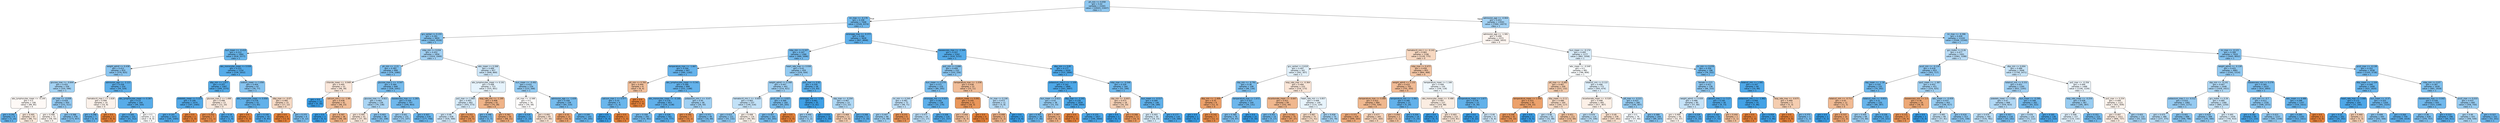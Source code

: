 digraph Tree {
node [shape=box, style="filled, rounded", color="black", fontname="helvetica"] ;
edge [fontname="helvetica"] ;
0 [label="ph_min <= 0.058\ngini = 0.42\nsamples = 21041\nvalue = [10043, 23447]\nclass = 1", fillcolor="#8ec7f0"] ;
1 [label="inr_max <= -0.178\ngini = 0.336\nsamples = 7448\nvalue = [2549, 9374]\nclass = 1", fillcolor="#6fb8ec"] ;
0 -> 1 [labeldistance=2.5, labelangle=45, headlabel="True"] ;
2 [label="gcs_verbal <= 0.155\ngini = 0.391\nsamples = 3820\nvalue = [1642, 4526]\nclass = 1", fillcolor="#81c1ee"] ;
1 -> 2 ;
3 [label="bun_mean <= -0.419\ngini = 0.312\nsamples = 1964\nvalue = [618, 2577]\nclass = 1", fillcolor="#68b5eb"] ;
2 -> 3 ;
4 [label="weight_admit <= 0.438\ngini = 0.412\nsamples = 810\nvalue = [379, 925]\nclass = 1", fillcolor="#8ac5f0"] ;
3 -> 4 ;
5 [label="glucose_max <= -0.644\ngini = 0.455\nsamples = 556\nvalue = [320, 596]\nclass = 1", fillcolor="#a3d2f3"] ;
4 -> 5 ;
6 [label="abs_lymphocytes_mean <= -0.144\ngini = 0.5\nsamples = 106\nvalue = [89, 85]\nclass = 0", fillcolor="#fef9f6"] ;
5 -> 6 ;
7 [label="gini = 0.291\nsamples = 9\nvalue = [3, 14]\nclass = 1", fillcolor="#63b2eb"] ;
6 -> 7 ;
8 [label="gini = 0.495\nsamples = 97\nvalue = [86, 71]\nclass = 0", fillcolor="#fae9dc"] ;
6 -> 8 ;
9 [label="ph_max <= -0.938\ngini = 0.429\nsamples = 450\nvalue = [231, 511]\nclass = 1", fillcolor="#93c9f1"] ;
5 -> 9 ;
10 [label="gini = 0.499\nsamples = 72\nvalue = [58, 54]\nclass = 0", fillcolor="#fdf6f1"] ;
9 -> 10 ;
11 [label="gini = 0.398\nsamples = 378\nvalue = [173, 457]\nclass = 1", fillcolor="#84c2ef"] ;
9 -> 11 ;
12 [label="admission_age <= -2.121\ngini = 0.258\nsamples = 254\nvalue = [59, 329]\nclass = 1", fillcolor="#5dafea"] ;
4 -> 12 ;
13 [label="hematocrit_max.1 <= 1.628\ngini = 0.499\nsamples = 10\nvalue = [10, 9]\nclass = 0", fillcolor="#fcf2eb"] ;
12 -> 13 ;
14 [label="gini = 0.298\nsamples = 7\nvalue = [2, 9]\nclass = 1", fillcolor="#65b3eb"] ;
13 -> 14 ;
15 [label="gini = 0.0\nsamples = 3\nvalue = [8, 0]\nclass = 0", fillcolor="#e58139"] ;
13 -> 15 ;
16 [label="abs_lymphocytes_mean <= 0.367\ngini = 0.23\nsamples = 244\nvalue = [49, 320]\nclass = 1", fillcolor="#57ace9"] ;
12 -> 16 ;
17 [label="gini = 0.205\nsamples = 232\nvalue = [41, 312]\nclass = 1", fillcolor="#53aae8"] ;
16 -> 17 ;
18 [label="gini = 0.5\nsamples = 12\nvalue = [8, 8]\nclass = 0", fillcolor="#ffffff"] ;
16 -> 18 ;
19 [label="abs_monocytes_mean <= 0.936\ngini = 0.221\nsamples = 1154\nvalue = [239, 1652]\nclass = 1", fillcolor="#56abe9"] ;
3 -> 19 ;
20 [label="dbp_min <= 1.977\ngini = 0.207\nsamples = 1087\nvalue = [209, 1575]\nclass = 1", fillcolor="#53aae8"] ;
19 -> 20 ;
21 [label="platelets_mean <= 5.223\ngini = 0.199\nsamples = 1074\nvalue = [197, 1565]\nclass = 1", fillcolor="#52a9e8"] ;
20 -> 21 ;
22 [label="gini = 0.197\nsamples = 1072\nvalue = [195, 1565]\nclass = 1", fillcolor="#52a9e8"] ;
21 -> 22 ;
23 [label="gini = 0.0\nsamples = 2\nvalue = [2, 0]\nclass = 0", fillcolor="#e58139"] ;
21 -> 23 ;
24 [label="glucose_max.2 <= 1.498\ngini = 0.496\nsamples = 13\nvalue = [12, 10]\nclass = 0", fillcolor="#fbeade"] ;
20 -> 24 ;
25 [label="gini = 0.153\nsamples = 7\nvalue = [11, 1]\nclass = 0", fillcolor="#e78c4b"] ;
24 -> 25 ;
26 [label="gini = 0.18\nsamples = 6\nvalue = [1, 9]\nclass = 1", fillcolor="#4fa8e8"] ;
24 -> 26 ;
27 [label="sodium_mean <= 1.056\ngini = 0.404\nsamples = 67\nvalue = [30, 77]\nclass = 1", fillcolor="#86c3ef"] ;
19 -> 27 ;
28 [label="abs_monocytes_mean <= 0.956\ngini = 0.278\nsamples = 52\nvalue = [13, 65]\nclass = 1", fillcolor="#61b1ea"] ;
27 -> 28 ;
29 [label="gini = 0.0\nsamples = 2\nvalue = [5, 0]\nclass = 0", fillcolor="#e58139"] ;
28 -> 29 ;
30 [label="gini = 0.195\nsamples = 50\nvalue = [8, 65]\nclass = 1", fillcolor="#51a9e8"] ;
28 -> 30 ;
31 [label="dbp_max <= -0.07\ngini = 0.485\nsamples = 15\nvalue = [17, 12]\nclass = 0", fillcolor="#f7dac5"] ;
27 -> 31 ;
32 [label="gini = 0.0\nsamples = 6\nvalue = [13, 0]\nclass = 0", fillcolor="#e58139"] ;
31 -> 32 ;
33 [label="gini = 0.375\nsamples = 9\nvalue = [4, 12]\nclass = 1", fillcolor="#7bbeee"] ;
31 -> 33 ;
34 [label="mbp_min <= 0.034\ngini = 0.452\nsamples = 1856\nvalue = [1024, 1949]\nclass = 1", fillcolor="#a1d0f3"] ;
2 -> 34 ;
35 [label="ph_min <= -2.21\ngini = 0.383\nsamples = 899\nvalue = [376, 1080]\nclass = 1", fillcolor="#7ebfee"] ;
34 -> 35 ;
36 [label="chloride_mean <= -0.949\ngini = 0.495\nsamples = 53\nvalue = [48, 39]\nclass = 0", fillcolor="#fae7da"] ;
35 -> 36 ;
37 [label="gini = 0.0\nsamples = 12\nvalue = [0, 16]\nclass = 1", fillcolor="#399de5"] ;
36 -> 37 ;
38 [label="calcium_min.1 <= -1.98\ngini = 0.438\nsamples = 41\nvalue = [48, 23]\nclass = 0", fillcolor="#f1bd98"] ;
36 -> 38 ;
39 [label="gini = 0.0\nsamples = 3\nvalue = [0, 5]\nclass = 1", fillcolor="#399de5"] ;
38 -> 39 ;
40 [label="gini = 0.397\nsamples = 38\nvalue = [48, 18]\nclass = 0", fillcolor="#efb083"] ;
38 -> 40 ;
41 [label="glucose_max.2 <= -0.547\ngini = 0.364\nsamples = 846\nvalue = [328, 1041]\nclass = 1", fillcolor="#77bced"] ;
35 -> 41 ;
42 [label="glucose_max <= -0.821\ngini = 0.463\nsamples = 139\nvalue = [79, 138]\nclass = 1", fillcolor="#aad5f4"] ;
41 -> 42 ;
43 [label="gini = 0.495\nsamples = 41\nvalue = [37, 30]\nclass = 0", fillcolor="#fae7da"] ;
42 -> 43 ;
44 [label="gini = 0.403\nsamples = 98\nvalue = [42, 108]\nclass = 1", fillcolor="#86c3ef"] ;
42 -> 44 ;
45 [label="baseexcess_max <= -1.283\ngini = 0.339\nsamples = 707\nvalue = [249, 903]\nclass = 1", fillcolor="#70b8ec"] ;
41 -> 45 ;
46 [label="gini = 0.441\nsamples = 131\nvalue = [72, 147]\nclass = 1", fillcolor="#9acdf2"] ;
45 -> 46 ;
47 [label="gini = 0.307\nsamples = 576\nvalue = [177, 756]\nclass = 1", fillcolor="#67b4eb"] ;
45 -> 47 ;
48 [label="wbc_mean <= 0.268\ngini = 0.489\nsamples = 957\nvalue = [648, 869]\nclass = 1", fillcolor="#cde6f8"] ;
34 -> 48 ;
49 [label="abs_lymphocytes_mean <= 0.161\ngini = 0.498\nsamples = 723\nvalue = [525, 601]\nclass = 1", fillcolor="#e6f3fc"] ;
48 -> 49 ;
50 [label="po2_max <= 1.969\ngini = 0.493\nsamples = 662\nvalue = [455, 573]\nclass = 1", fillcolor="#d6ebfa"] ;
49 -> 50 ;
51 [label="gini = 0.49\nsamples = 638\nvalue = [426, 568]\nclass = 1", fillcolor="#cee6f8"] ;
50 -> 51 ;
52 [label="gini = 0.251\nsamples = 24\nvalue = [29, 5]\nclass = 0", fillcolor="#e9975b"] ;
50 -> 52 ;
53 [label="resp_rate_min <= -1.195\ngini = 0.408\nsamples = 61\nvalue = [70, 28]\nclass = 0", fillcolor="#efb388"] ;
49 -> 53 ;
54 [label="gini = 0.346\nsamples = 5\nvalue = [2, 7]\nclass = 1", fillcolor="#72b9ec"] ;
53 -> 54 ;
55 [label="gini = 0.361\nsamples = 56\nvalue = [68, 21]\nclass = 0", fillcolor="#eda876"] ;
53 -> 55 ;
56 [label="bun_mean <= -0.492\ngini = 0.431\nsamples = 234\nvalue = [123, 268]\nclass = 1", fillcolor="#94caf1"] ;
48 -> 56 ;
57 [label="ptt_max <= -0.588\ngini = 0.5\nsamples = 76\nvalue = [59, 58]\nclass = 0", fillcolor="#fffdfc"] ;
56 -> 57 ;
58 [label="gini = 0.219\nsamples = 11\nvalue = [2, 14]\nclass = 1", fillcolor="#55abe9"] ;
57 -> 58 ;
59 [label="gini = 0.492\nsamples = 65\nvalue = [57, 44]\nclass = 0", fillcolor="#f9e2d2"] ;
57 -> 59 ;
60 [label="admission_age <= -1.639\ngini = 0.358\nsamples = 158\nvalue = [64, 210]\nclass = 1", fillcolor="#75bbed"] ;
56 -> 60 ;
61 [label="gini = 0.33\nsamples = 15\nvalue = [19, 5]\nclass = 0", fillcolor="#eca26d"] ;
60 -> 61 ;
62 [label="gini = 0.295\nsamples = 143\nvalue = [45, 205]\nclass = 1", fillcolor="#64b3eb"] ;
60 -> 62 ;
63 [label="aniongap_max <= -0.373\ngini = 0.266\nsamples = 3628\nvalue = [907, 4848]\nclass = 1", fillcolor="#5eafea"] ;
1 -> 63 ;
64 [label="mbp_min <= 0.107\ngini = 0.347\nsamples = 1366\nvalue = [489, 1696]\nclass = 1", fillcolor="#72b9ec"] ;
63 -> 64 ;
65 [label="temperature_max <= -1.667\ngini = 0.294\nsamples = 907\nvalue = [260, 1192]\nclass = 1", fillcolor="#64b2eb"] ;
64 -> 65 ;
66 [label="ptt_min <= 0.765\ngini = 0.444\nsamples = 8\nvalue = [8, 4]\nclass = 0", fillcolor="#f2c09c"] ;
65 -> 66 ;
67 [label="calcium_max.1 <= 0.477\ngini = 0.32\nsamples = 4\nvalue = [1, 4]\nclass = 1", fillcolor="#6ab6ec"] ;
66 -> 67 ;
68 [label="gini = 0.0\nsamples = 3\nvalue = [0, 4]\nclass = 1", fillcolor="#399de5"] ;
67 -> 68 ;
69 [label="gini = 0.0\nsamples = 1\nvalue = [1, 0]\nclass = 0", fillcolor="#e58139"] ;
67 -> 69 ;
70 [label="gini = 0.0\nsamples = 4\nvalue = [7, 0]\nclass = 0", fillcolor="#e58139"] ;
66 -> 70 ;
71 [label="abs_lymphocytes_mean <= 0.341\ngini = 0.289\nsamples = 899\nvalue = [252, 1188]\nclass = 1", fillcolor="#63b2eb"] ;
65 -> 71 ;
72 [label="abs_monocytes_mean <= -0.168\ngini = 0.276\nsamples = 853\nvalue = [226, 1138]\nclass = 1", fillcolor="#60b0ea"] ;
71 -> 72 ;
73 [label="gini = 0.358\nsamples = 292\nvalue = [110, 361]\nclass = 1", fillcolor="#75bbed"] ;
72 -> 73 ;
74 [label="gini = 0.226\nsamples = 561\nvalue = [116, 777]\nclass = 1", fillcolor="#57ace9"] ;
72 -> 74 ;
75 [label="potassium_min.1 <= -0.47\ngini = 0.45\nsamples = 46\nvalue = [26, 50]\nclass = 1", fillcolor="#a0d0f3"] ;
71 -> 75 ;
76 [label="gini = 0.165\nsamples = 7\nvalue = [10, 1]\nclass = 0", fillcolor="#e88e4d"] ;
75 -> 76 ;
77 [label="gini = 0.371\nsamples = 39\nvalue = [16, 49]\nclass = 1", fillcolor="#7abded"] ;
75 -> 77 ;
78 [label="heart_rate_max <= 0.936\ngini = 0.43\nsamples = 459\nvalue = [229, 504]\nclass = 1", fillcolor="#93caf1"] ;
64 -> 78 ;
79 [label="weight_admit <= 0.308\ngini = 0.447\nsamples = 401\nvalue = [214, 421]\nclass = 1", fillcolor="#9ecff2"] ;
78 -> 79 ;
80 [label="hematocrit_min.1 <= -0.604\ngini = 0.483\nsamples = 237\nvalue = [149, 216]\nclass = 1", fillcolor="#c2e1f7"] ;
79 -> 80 ;
81 [label="gini = 0.415\nsamples = 121\nvalue = [55, 132]\nclass = 1", fillcolor="#8bc6f0"] ;
80 -> 81 ;
82 [label="gini = 0.498\nsamples = 116\nvalue = [94, 84]\nclass = 0", fillcolor="#fcf2ea"] ;
80 -> 82 ;
83 [label="pco2_min <= 4.825\ngini = 0.366\nsamples = 164\nvalue = [65, 205]\nclass = 1", fillcolor="#78bced"] ;
79 -> 83 ;
84 [label="gini = 0.357\nsamples = 163\nvalue = [62, 205]\nclass = 1", fillcolor="#75bbed"] ;
83 -> 84 ;
85 [label="gini = 0.0\nsamples = 1\nvalue = [3, 0]\nclass = 0", fillcolor="#e58139"] ;
83 -> 85 ;
86 [label="po2_max <= 0.92\ngini = 0.259\nsamples = 58\nvalue = [15, 83]\nclass = 1", fillcolor="#5dafea"] ;
78 -> 86 ;
87 [label="aniongap_min <= -1.52\ngini = 0.061\nsamples = 35\nvalue = [2, 61]\nclass = 1", fillcolor="#3fa0e6"] ;
86 -> 87 ;
88 [label="gini = 0.444\nsamples = 3\nvalue = [1, 2]\nclass = 1", fillcolor="#9ccef2"] ;
87 -> 88 ;
89 [label="gini = 0.033\nsamples = 32\nvalue = [1, 59]\nclass = 1", fillcolor="#3c9fe5"] ;
87 -> 89 ;
90 [label="sbp_max <= -0.204\ngini = 0.467\nsamples = 23\nvalue = [13, 22]\nclass = 1", fillcolor="#aed7f4"] ;
86 -> 90 ;
91 [label="gini = 0.469\nsamples = 11\nvalue = [10, 6]\nclass = 0", fillcolor="#f5cdb0"] ;
90 -> 91 ;
92 [label="gini = 0.266\nsamples = 12\nvalue = [3, 16]\nclass = 1", fillcolor="#5eafea"] ;
90 -> 92 ;
93 [label="baseexcess_max <= -2.344\ngini = 0.207\nsamples = 2262\nvalue = [418, 3152]\nclass = 1", fillcolor="#53aae8"] ;
63 -> 93 ;
94 [label="po2_min <= 0.686\ngini = 0.409\nsamples = 232\nvalue = [103, 256]\nclass = 1", fillcolor="#89c4ef"] ;
93 -> 94 ;
95 [label="bun_mean <= 0.279\ngini = 0.371\nsamples = 210\nvalue = [80, 245]\nclass = 1", fillcolor="#7abded"] ;
94 -> 95 ;
96 [label="inr_min <= 4.244\ngini = 0.481\nsamples = 72\nvalue = [48, 71]\nclass = 1", fillcolor="#bfdff7"] ;
95 -> 96 ;
97 [label="gini = 0.447\nsamples = 66\nvalue = [35, 69]\nclass = 1", fillcolor="#9dcff2"] ;
96 -> 97 ;
98 [label="gini = 0.231\nsamples = 6\nvalue = [13, 2]\nclass = 0", fillcolor="#e99457"] ;
96 -> 98 ;
99 [label="aniongap_min <= 0.425\ngini = 0.262\nsamples = 138\nvalue = [32, 174]\nclass = 1", fillcolor="#5dafea"] ;
95 -> 99 ;
100 [label="gini = 0.477\nsamples = 19\nvalue = [11, 17]\nclass = 1", fillcolor="#b9dcf6"] ;
99 -> 100 ;
101 [label="gini = 0.208\nsamples = 119\nvalue = [21, 157]\nclass = 1", fillcolor="#53aae8"] ;
99 -> 101 ;
102 [label="temperature_max <= -1.036\ngini = 0.438\nsamples = 22\nvalue = [23, 11]\nclass = 0", fillcolor="#f1bd98"] ;
94 -> 102 ;
103 [label="sodium_mean <= 0.091\ngini = 0.245\nsamples = 11\nvalue = [18, 3]\nclass = 0", fillcolor="#e9965a"] ;
102 -> 103 ;
104 [label="gini = 0.444\nsamples = 5\nvalue = [6, 3]\nclass = 0", fillcolor="#f2c09c"] ;
103 -> 104 ;
105 [label="gini = 0.0\nsamples = 6\nvalue = [12, 0]\nclass = 0", fillcolor="#e58139"] ;
103 -> 105 ;
106 [label="inr_max <= 0.106\ngini = 0.473\nsamples = 11\nvalue = [5, 8]\nclass = 1", fillcolor="#b5daf5"] ;
102 -> 106 ;
107 [label="gini = 0.408\nsamples = 6\nvalue = [5, 2]\nclass = 0", fillcolor="#efb388"] ;
106 -> 107 ;
108 [label="gini = 0.0\nsamples = 5\nvalue = [0, 6]\nclass = 1", fillcolor="#399de5"] ;
106 -> 108 ;
109 [label="dbp_min <= 0.85\ngini = 0.177\nsamples = 2030\nvalue = [315, 2896]\nclass = 1", fillcolor="#4fa8e8"] ;
93 -> 109 ;
110 [label="potassium_max.1 <= -1.109\ngini = 0.162\nsamples = 1866\nvalue = [263, 2697]\nclass = 1", fillcolor="#4ca7e8"] ;
109 -> 110 ;
111 [label="bun_mean <= 0.622\ngini = 0.43\nsamples = 38\nvalue = [15, 33]\nclass = 1", fillcolor="#93caf1"] ;
110 -> 111 ;
112 [label="gini = 0.307\nsamples = 30\nvalue = [7, 30]\nclass = 1", fillcolor="#67b4eb"] ;
111 -> 112 ;
113 [label="gini = 0.397\nsamples = 8\nvalue = [8, 3]\nclass = 0", fillcolor="#efb083"] ;
111 -> 113 ;
114 [label="dbp_max <= -2.241\ngini = 0.156\nsamples = 1828\nvalue = [248, 2664]\nclass = 1", fillcolor="#4ba6e7"] ;
110 -> 114 ;
115 [label="gini = 0.0\nsamples = 1\nvalue = [2, 0]\nclass = 0", fillcolor="#e58139"] ;
114 -> 115 ;
116 [label="gini = 0.155\nsamples = 1827\nvalue = [246, 2664]\nclass = 1", fillcolor="#4ba6e7"] ;
114 -> 116 ;
117 [label="mbp_max <= -0.546\ngini = 0.329\nsamples = 164\nvalue = [52, 199]\nclass = 1", fillcolor="#6db7ec"] ;
109 -> 117 ;
118 [label="sbp_min <= -0.603\ngini = 0.473\nsamples = 18\nvalue = [16, 10]\nclass = 0", fillcolor="#f5d0b5"] ;
117 -> 118 ;
119 [label="gini = 0.0\nsamples = 5\nvalue = [0, 7]\nclass = 1", fillcolor="#399de5"] ;
118 -> 119 ;
120 [label="gini = 0.266\nsamples = 13\nvalue = [16, 3]\nclass = 0", fillcolor="#ea995e"] ;
118 -> 120 ;
121 [label="bun_mean <= -0.517\ngini = 0.269\nsamples = 146\nvalue = [36, 189]\nclass = 1", fillcolor="#5fb0ea"] ;
117 -> 121 ;
122 [label="gini = 0.493\nsamples = 30\nvalue = [18, 23]\nclass = 1", fillcolor="#d4eaf9"] ;
121 -> 122 ;
123 [label="gini = 0.177\nsamples = 116\nvalue = [18, 166]\nclass = 1", fillcolor="#4ea8e8"] ;
121 -> 123 ;
124 [label="admission_age <= -0.904\ngini = 0.453\nsamples = 13593\nvalue = [7494, 14073]\nclass = 1", fillcolor="#a2d1f3"] ;
0 -> 124 [labeldistance=2.5, labelangle=-45, headlabel="False"] ;
125 [label="admission_age <= -1.581\ngini = 0.499\nsamples = 2373\nvalue = [1988, 1833]\nclass = 0", fillcolor="#fdf5f0"] ;
124 -> 125 ;
126 [label="hematocrit_min.1 <= -0.141\ngini = 0.483\nsamples = 1196\nvalue = [1126, 775]\nclass = 0", fillcolor="#f7d8c1"] ;
125 -> 126 ;
127 [label="gcs_verbal <= 0.618\ngini = 0.497\nsamples = 341\nvalue = [262, 307]\nclass = 1", fillcolor="#e2f1fb"] ;
126 -> 127 ;
128 [label="sbp_min <= -0.791\ngini = 0.38\nsamples = 108\nvalue = [46, 134]\nclass = 1", fillcolor="#7dbfee"] ;
127 -> 128 ;
129 [label="dbp_min <= -1.406\ngini = 0.32\nsamples = 8\nvalue = [12, 3]\nclass = 0", fillcolor="#eca06a"] ;
128 -> 129 ;
130 [label="gini = 0.0\nsamples = 1\nvalue = [0, 2]\nclass = 1", fillcolor="#399de5"] ;
129 -> 130 ;
131 [label="gini = 0.142\nsamples = 7\nvalue = [12, 1]\nclass = 0", fillcolor="#e78c49"] ;
129 -> 131 ;
132 [label="temperature_max <= 1.672\ngini = 0.327\nsamples = 100\nvalue = [34, 131]\nclass = 1", fillcolor="#6cb6ec"] ;
128 -> 132 ;
133 [label="gini = 0.384\nsamples = 78\nvalue = [34, 97]\nclass = 1", fillcolor="#7ebfee"] ;
132 -> 133 ;
134 [label="gini = 0.0\nsamples = 22\nvalue = [0, 34]\nclass = 1", fillcolor="#399de5"] ;
132 -> 134 ;
135 [label="resp_rate_max <= -0.364\ngini = 0.494\nsamples = 233\nvalue = [216, 173]\nclass = 0", fillcolor="#fae6d8"] ;
127 -> 135 ;
136 [label="bicarbonate_mean <= -0.647\ngini = 0.421\nsamples = 84\nvalue = [102, 44]\nclass = 0", fillcolor="#f0b78e"] ;
135 -> 136 ;
137 [label="gini = 0.351\nsamples = 14\nvalue = [5, 17]\nclass = 1", fillcolor="#73baed"] ;
136 -> 137 ;
138 [label="gini = 0.341\nsamples = 70\nvalue = [97, 27]\nclass = 0", fillcolor="#eca470"] ;
136 -> 138 ;
139 [label="heart_rate_min <= 0.857\ngini = 0.498\nsamples = 149\nvalue = [114, 129]\nclass = 1", fillcolor="#e8f4fc"] ;
135 -> 139 ;
140 [label="gini = 0.487\nsamples = 75\nvalue = [71, 51]\nclass = 0", fillcolor="#f8dcc7"] ;
139 -> 140 ;
141 [label="gini = 0.458\nsamples = 74\nvalue = [43, 78]\nclass = 1", fillcolor="#a6d3f3"] ;
139 -> 141 ;
142 [label="mbp_max <= 0.473\ngini = 0.456\nsamples = 855\nvalue = [864, 468]\nclass = 0", fillcolor="#f3c5a4"] ;
126 -> 142 ;
143 [label="weight_admit <= 2.132\ngini = 0.433\nsamples = 705\nvalue = [755, 350]\nclass = 0", fillcolor="#f1bb95"] ;
142 -> 143 ;
144 [label="temperature_max <= 0.068\ngini = 0.422\nsamples = 684\nvalue = [750, 326]\nclass = 0", fillcolor="#f0b88f"] ;
143 -> 144 ;
145 [label="gini = 0.371\nsamples = 419\nvalue = [499, 163]\nclass = 0", fillcolor="#edaa7a"] ;
144 -> 145 ;
146 [label="gini = 0.477\nsamples = 265\nvalue = [251, 163]\nclass = 0", fillcolor="#f6d3ba"] ;
144 -> 146 ;
147 [label="temperature_min <= -1.061\ngini = 0.285\nsamples = 21\nvalue = [5, 24]\nclass = 1", fillcolor="#62b1ea"] ;
143 -> 147 ;
148 [label="gini = 0.444\nsamples = 2\nvalue = [2, 1]\nclass = 0", fillcolor="#f2c09c"] ;
147 -> 148 ;
149 [label="gini = 0.204\nsamples = 19\nvalue = [3, 23]\nclass = 1", fillcolor="#53aae8"] ;
147 -> 149 ;
150 [label="temperature_mean <= 1.166\ngini = 0.499\nsamples = 150\nvalue = [109, 118]\nclass = 1", fillcolor="#f0f8fd"] ;
142 -> 150 ;
151 [label="abs_monocytes_mean <= -0.486\ngini = 0.497\nsamples = 127\nvalue = [103, 88]\nclass = 0", fillcolor="#fbede2"] ;
150 -> 151 ;
152 [label="gini = 0.0\nsamples = 4\nvalue = [0, 7]\nclass = 1", fillcolor="#399de5"] ;
151 -> 152 ;
153 [label="gini = 0.493\nsamples = 123\nvalue = [103, 81]\nclass = 0", fillcolor="#f9e4d5"] ;
151 -> 153 ;
154 [label="temperature_mean <= 1.677\ngini = 0.278\nsamples = 23\nvalue = [6, 30]\nclass = 1", fillcolor="#61b1ea"] ;
150 -> 154 ;
155 [label="gini = 0.0\nsamples = 14\nvalue = [0, 22]\nclass = 1", fillcolor="#399de5"] ;
154 -> 155 ;
156 [label="gini = 0.49\nsamples = 9\nvalue = [6, 8]\nclass = 1", fillcolor="#cee6f8"] ;
154 -> 156 ;
157 [label="bun_mean <= -0.174\ngini = 0.495\nsamples = 1177\nvalue = [862, 1058]\nclass = 1", fillcolor="#daedfa"] ;
125 -> 157 ;
158 [label="wbc_mean <= -0.549\ngini = 0.5\nsamples = 981\nvalue = [786, 806]\nclass = 1", fillcolor="#fafdfe"] ;
157 -> 158 ;
159 [label="ptt_max <= -0.482\ngini = 0.467\nsamples = 209\nvalue = [223, 132]\nclass = 0", fillcolor="#f4ccae"] ;
158 -> 159 ;
160 [label="temperature_mean <= 1.442\ngini = 0.323\nsamples = 45\nvalue = [59, 15]\nclass = 0", fillcolor="#eca16b"] ;
159 -> 160 ;
161 [label="gini = 0.248\nsamples = 42\nvalue = [59, 10]\nclass = 0", fillcolor="#e9965b"] ;
160 -> 161 ;
162 [label="gini = 0.0\nsamples = 3\nvalue = [0, 5]\nclass = 1", fillcolor="#399de5"] ;
160 -> 162 ;
163 [label="dbp_mean <= 0.11\ngini = 0.486\nsamples = 164\nvalue = [164, 117]\nclass = 0", fillcolor="#f8dbc6"] ;
159 -> 163 ;
164 [label="gini = 0.48\nsamples = 52\nvalue = [32, 48]\nclass = 1", fillcolor="#bddef6"] ;
163 -> 164 ;
165 [label="gini = 0.451\nsamples = 112\nvalue = [132, 69]\nclass = 0", fillcolor="#f3c3a0"] ;
163 -> 165 ;
166 [label="totalco2_min <= 0.122\ngini = 0.496\nsamples = 772\nvalue = [563, 674]\nclass = 1", fillcolor="#deeffb"] ;
158 -> 166 ;
167 [label="bicarbonate_mean <= -0.528\ngini = 0.498\nsamples = 492\nvalue = [417, 367]\nclass = 0", fillcolor="#fcf0e7"] ;
166 -> 167 ;
168 [label="gini = 0.479\nsamples = 114\nvalue = [70, 106]\nclass = 1", fillcolor="#bcdef6"] ;
167 -> 168 ;
169 [label="gini = 0.49\nsamples = 378\nvalue = [347, 261]\nclass = 0", fillcolor="#f9e0ce"] ;
167 -> 169 ;
170 [label="ptt_max <= -0.521\ngini = 0.437\nsamples = 280\nvalue = [146, 307]\nclass = 1", fillcolor="#97ccf1"] ;
166 -> 170 ;
171 [label="gini = 0.5\nsamples = 76\nvalue = [57, 60]\nclass = 1", fillcolor="#f5fafe"] ;
170 -> 171 ;
172 [label="gini = 0.389\nsamples = 204\nvalue = [89, 247]\nclass = 1", fillcolor="#80c0ee"] ;
170 -> 172 ;
173 [label="inr_min <= 0.078\ngini = 0.356\nsamples = 196\nvalue = [76, 252]\nclass = 1", fillcolor="#75bbed"] ;
157 -> 173 ;
174 [label="female <= 0.5\ngini = 0.421\nsamples = 136\nvalue = [66, 153]\nclass = 1", fillcolor="#8ec7f0"] ;
173 -> 174 ;
175 [label="weight_admit <= 0.939\ngini = 0.486\nsamples = 80\nvalue = [57, 80]\nclass = 1", fillcolor="#c6e3f8"] ;
174 -> 175 ;
176 [label="gini = 0.499\nsamples = 56\nvalue = [52, 47]\nclass = 0", fillcolor="#fcf3ec"] ;
175 -> 176 ;
177 [label="gini = 0.229\nsamples = 24\nvalue = [5, 33]\nclass = 1", fillcolor="#57ace9"] ;
175 -> 177 ;
178 [label="calcium_max.1 <= 3.27\ngini = 0.195\nsamples = 56\nvalue = [9, 73]\nclass = 1", fillcolor="#51a9e8"] ;
174 -> 178 ;
179 [label="gini = 0.162\nsamples = 54\nvalue = [7, 72]\nclass = 1", fillcolor="#4ca7e8"] ;
178 -> 179 ;
180 [label="gini = 0.444\nsamples = 2\nvalue = [2, 1]\nclass = 0", fillcolor="#f2c09c"] ;
178 -> 180 ;
181 [label="totalco2_min <= 1.581\ngini = 0.167\nsamples = 60\nvalue = [10, 99]\nclass = 1", fillcolor="#4da7e8"] ;
173 -> 181 ;
182 [label="potassium_min.1 <= -1.962\ngini = 0.094\nsamples = 55\nvalue = [5, 96]\nclass = 1", fillcolor="#43a2e6"] ;
181 -> 182 ;
183 [label="gini = 0.0\nsamples = 1\nvalue = [2, 0]\nclass = 0", fillcolor="#e58139"] ;
182 -> 183 ;
184 [label="gini = 0.059\nsamples = 54\nvalue = [3, 96]\nclass = 1", fillcolor="#3fa0e6"] ;
182 -> 184 ;
185 [label="resp_rate_max <= -0.675\ngini = 0.469\nsamples = 5\nvalue = [5, 3]\nclass = 0", fillcolor="#f5cdb0"] ;
181 -> 185 ;
186 [label="gini = 0.0\nsamples = 2\nvalue = [4, 0]\nclass = 0", fillcolor="#e58139"] ;
185 -> 186 ;
187 [label="gini = 0.375\nsamples = 3\nvalue = [1, 3]\nclass = 1", fillcolor="#7bbeee"] ;
185 -> 187 ;
188 [label="inr_max <= -0.396\ngini = 0.428\nsamples = 11220\nvalue = [5506, 12240]\nclass = 1", fillcolor="#92c9f1"] ;
124 -> 188 ;
189 [label="gcs_motor <= 0.26\ngini = 0.477\nsamples = 3301\nvalue = [2061, 3188]\nclass = 1", fillcolor="#b9dcf6"] ;
188 -> 189 ;
190 [label="pco2_min <= -0.134\ngini = 0.418\nsamples = 653\nvalue = [303, 717]\nclass = 1", fillcolor="#8dc6f0"] ;
189 -> 190 ;
191 [label="sbp_mean <= -1.18\ngini = 0.335\nsamples = 232\nvalue = [79, 292]\nclass = 1", fillcolor="#6fb8ec"] ;
190 -> 191 ;
192 [label="totalco2_min <= -0.711\ngini = 0.43\nsamples = 12\nvalue = [11, 5]\nclass = 0", fillcolor="#f1ba93"] ;
191 -> 192 ;
193 [label="gini = 0.0\nsamples = 2\nvalue = [0, 2]\nclass = 1", fillcolor="#399de5"] ;
192 -> 193 ;
194 [label="gini = 0.337\nsamples = 10\nvalue = [11, 3]\nclass = 0", fillcolor="#eca36f"] ;
192 -> 194 ;
195 [label="totalco2_max <= -0.653\ngini = 0.31\nsamples = 220\nvalue = [68, 287]\nclass = 1", fillcolor="#68b4eb"] ;
191 -> 195 ;
196 [label="gini = 0.444\nsamples = 68\nvalue = [33, 66]\nclass = 1", fillcolor="#9ccef2"] ;
195 -> 196 ;
197 [label="gini = 0.236\nsamples = 152\nvalue = [35, 221]\nclass = 1", fillcolor="#58ade9"] ;
195 -> 197 ;
198 [label="spo2_mean <= -1.387\ngini = 0.452\nsamples = 421\nvalue = [224, 425]\nclass = 1", fillcolor="#a1d1f3"] ;
190 -> 198 ;
199 [label="baseexcess_min <= 2.0\ngini = 0.36\nsamples = 19\nvalue = [26, 8]\nclass = 0", fillcolor="#eda876"] ;
198 -> 199 ;
200 [label="gini = 0.231\nsamples = 17\nvalue = [26, 4]\nclass = 0", fillcolor="#e99457"] ;
199 -> 200 ;
201 [label="gini = 0.0\nsamples = 2\nvalue = [0, 4]\nclass = 1", fillcolor="#399de5"] ;
199 -> 201 ;
202 [label="wbc_mean <= -0.459\ngini = 0.437\nsamples = 402\nvalue = [198, 417]\nclass = 1", fillcolor="#97ccf1"] ;
198 -> 202 ;
203 [label="gini = 0.485\nsamples = 89\nvalue = [57, 81]\nclass = 1", fillcolor="#c4e2f7"] ;
202 -> 203 ;
204 [label="gini = 0.416\nsamples = 313\nvalue = [141, 336]\nclass = 1", fillcolor="#8cc6f0"] ;
202 -> 204 ;
205 [label="dbp_min <= 0.004\ngini = 0.486\nsamples = 2648\nvalue = [1758, 2471]\nclass = 1", fillcolor="#c6e3f7"] ;
189 -> 205 ;
206 [label="totalco2_min <= 0.331\ngini = 0.451\nsamples = 1160\nvalue = [652, 1245]\nclass = 1", fillcolor="#a1d0f3"] ;
205 -> 206 ;
207 [label="platelets_mean <= 1.036\ngini = 0.47\nsamples = 898\nvalue = [559, 923]\nclass = 1", fillcolor="#b1d8f5"] ;
206 -> 207 ;
208 [label="gini = 0.479\nsamples = 780\nvalue = [516, 781]\nclass = 1", fillcolor="#bcdef6"] ;
207 -> 208 ;
209 [label="gini = 0.357\nsamples = 118\nvalue = [43, 142]\nclass = 1", fillcolor="#75bbed"] ;
207 -> 209 ;
210 [label="bun_mean <= -0.296\ngini = 0.348\nsamples = 262\nvalue = [93, 322]\nclass = 1", fillcolor="#72b9ed"] ;
206 -> 210 ;
211 [label="gini = 0.476\nsamples = 124\nvalue = [72, 112]\nclass = 1", fillcolor="#b8dcf6"] ;
210 -> 211 ;
212 [label="gini = 0.165\nsamples = 138\nvalue = [21, 210]\nclass = 1", fillcolor="#4da7e8"] ;
210 -> 212 ;
213 [label="po2_max <= -0.356\ngini = 0.499\nsamples = 1488\nvalue = [1106, 1226]\nclass = 1", fillcolor="#ecf5fc"] ;
205 -> 213 ;
214 [label="resp_rate_mean <= -0.254\ngini = 0.438\nsamples = 367\nvalue = [185, 387]\nclass = 1", fillcolor="#98ccf1"] ;
213 -> 214 ;
215 [label="gini = 0.496\nsamples = 157\nvalue = [110, 132]\nclass = 1", fillcolor="#deeffb"] ;
214 -> 215 ;
216 [label="gini = 0.351\nsamples = 210\nvalue = [75, 255]\nclass = 1", fillcolor="#73baed"] ;
214 -> 216 ;
217 [label="po2_max <= 0.254\ngini = 0.499\nsamples = 1121\nvalue = [921, 839]\nclass = 0", fillcolor="#fdf4ed"] ;
213 -> 217 ;
218 [label="gini = 0.497\nsamples = 1011\nvalue = [866, 737]\nclass = 0", fillcolor="#fbece2"] ;
217 -> 218 ;
219 [label="gini = 0.455\nsamples = 110\nvalue = [55, 102]\nclass = 1", fillcolor="#a4d2f3"] ;
217 -> 219 ;
220 [label="inr_max <= -0.121\ngini = 0.399\nsamples = 7919\nvalue = [3445, 9052]\nclass = 1", fillcolor="#84c2ef"] ;
188 -> 220 ;
221 [label="weight_admit <= -0.128\ngini = 0.425\nsamples = 4881\nvalue = [2342, 5314]\nclass = 1", fillcolor="#90c8f0"] ;
220 -> 221 ;
222 [label="sbp_min <= -0.141\ngini = 0.467\nsamples = 2448\nvalue = [1428, 2421]\nclass = 1", fillcolor="#aed7f4"] ;
221 -> 222 ;
223 [label="potassium_max.1 <= -0.512\ngini = 0.433\nsamples = 1082\nvalue = [543, 1171]\nclass = 1", fillcolor="#95caf1"] ;
222 -> 223 ;
224 [label="gini = 0.475\nsamples = 386\nvalue = [237, 375]\nclass = 1", fillcolor="#b6dbf5"] ;
223 -> 224 ;
225 [label="gini = 0.401\nsamples = 696\nvalue = [306, 796]\nclass = 1", fillcolor="#85c3ef"] ;
223 -> 225 ;
226 [label="gcs_motor <= 0.26\ngini = 0.485\nsamples = 1366\nvalue = [885, 1250]\nclass = 1", fillcolor="#c5e2f7"] ;
222 -> 226 ;
227 [label="gini = 0.419\nsamples = 308\nvalue = [145, 340]\nclass = 1", fillcolor="#8dc7f0"] ;
226 -> 227 ;
228 [label="gini = 0.495\nsamples = 1058\nvalue = [740, 910]\nclass = 1", fillcolor="#daedfa"] ;
226 -> 228 ;
229 [label="baseexcess_min <= 0.276\ngini = 0.365\nsamples = 2433\nvalue = [914, 2893]\nclass = 1", fillcolor="#78bced"] ;
221 -> 229 ;
230 [label="po2_min <= -0.7\ngini = 0.411\nsamples = 1326\nvalue = [598, 1472]\nclass = 1", fillcolor="#89c5f0"] ;
229 -> 230 ;
231 [label="gini = 0.162\nsamples = 89\nvalue = [13, 133]\nclass = 1", fillcolor="#4ca7e8"] ;
230 -> 231 ;
232 [label="gini = 0.423\nsamples = 1237\nvalue = [585, 1339]\nclass = 1", fillcolor="#90c8f0"] ;
230 -> 232 ;
233 [label="wbc_mean <= 4.486\ngini = 0.298\nsamples = 1107\nvalue = [316, 1421]\nclass = 1", fillcolor="#65b3eb"] ;
229 -> 233 ;
234 [label="gini = 0.295\nsamples = 1105\nvalue = [312, 1421]\nclass = 1", fillcolor="#64b3eb"] ;
233 -> 234 ;
235 [label="gini = 0.0\nsamples = 2\nvalue = [4, 0]\nclass = 0", fillcolor="#e58139"] ;
233 -> 235 ;
236 [label="pco2_max <= -0.138\ngini = 0.352\nsamples = 3038\nvalue = [1103, 3738]\nclass = 1", fillcolor="#73baed"] ;
220 -> 236 ;
237 [label="dbp_mean <= -1.104\ngini = 0.306\nsamples = 1408\nvalue = [422, 1820]\nclass = 1", fillcolor="#67b4eb"] ;
236 -> 237 ;
238 [label="heart_rate_max <= 3.068\ngini = 0.172\nsamples = 204\nvalue = [31, 295]\nclass = 1", fillcolor="#4ea7e8"] ;
237 -> 238 ;
239 [label="gini = 0.15\nsamples = 202\nvalue = [26, 292]\nclass = 1", fillcolor="#4ba6e7"] ;
238 -> 239 ;
240 [label="gini = 0.469\nsamples = 2\nvalue = [5, 3]\nclass = 0", fillcolor="#f5cdb0"] ;
238 -> 240 ;
241 [label="bun_mean <= -0.37\ngini = 0.325\nsamples = 1204\nvalue = [391, 1525]\nclass = 1", fillcolor="#6cb6ec"] ;
237 -> 241 ;
242 [label="gini = 0.408\nsamples = 445\nvalue = [202, 506]\nclass = 1", fillcolor="#88c4ef"] ;
241 -> 242 ;
243 [label="gini = 0.264\nsamples = 759\nvalue = [189, 1019]\nclass = 1", fillcolor="#5eafea"] ;
241 -> 243 ;
244 [label="mbp_min <= 0.07\ngini = 0.387\nsamples = 1630\nvalue = [681, 1918]\nclass = 1", fillcolor="#7fc0ee"] ;
236 -> 244 ;
245 [label="baseexcess_max <= 0.042\ngini = 0.339\nsamples = 935\nvalue = [323, 1168]\nclass = 1", fillcolor="#70b8ec"] ;
244 -> 245 ;
246 [label="gini = 0.38\nsamples = 639\nvalue = [259, 757]\nclass = 1", fillcolor="#7dbfee"] ;
245 -> 246 ;
247 [label="gini = 0.233\nsamples = 296\nvalue = [64, 411]\nclass = 1", fillcolor="#58ace9"] ;
245 -> 247 ;
248 [label="pco2_max <= 0.033\ngini = 0.437\nsamples = 695\nvalue = [358, 750]\nclass = 1", fillcolor="#98ccf1"] ;
244 -> 248 ;
249 [label="gini = 0.46\nsamples = 543\nvalue = [306, 549]\nclass = 1", fillcolor="#a7d4f3"] ;
248 -> 249 ;
250 [label="gini = 0.327\nsamples = 152\nvalue = [52, 201]\nclass = 1", fillcolor="#6cb6ec"] ;
248 -> 250 ;
}